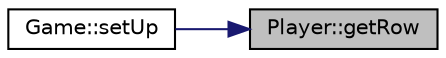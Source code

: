 digraph "Player::getRow"
{
 // INTERACTIVE_SVG=YES
 // LATEX_PDF_SIZE
  edge [fontname="Helvetica",fontsize="10",labelfontname="Helvetica",labelfontsize="10"];
  node [fontname="Helvetica",fontsize="10",shape=record];
  rankdir="RL";
  Node1 [label="Player::getRow",height=0.2,width=0.4,color="black", fillcolor="grey75", style="filled", fontcolor="black",tooltip=" "];
  Node1 -> Node2 [dir="back",color="midnightblue",fontsize="10",style="solid"];
  Node2 [label="Game::setUp",height=0.2,width=0.4,color="black", fillcolor="white", style="filled",URL="$dd/d1f/class_game.html#a5a84f7af5c736f92c1bb0ab672a7d08f",tooltip=" "];
}
